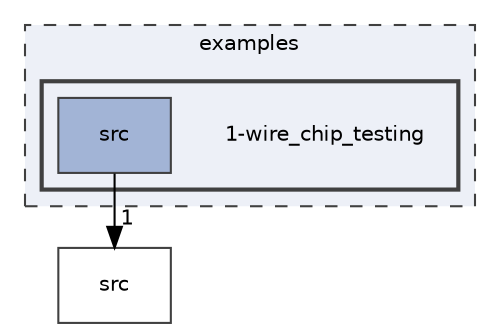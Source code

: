 digraph "examples/1-wire_chip_testing"
{
 // INTERACTIVE_SVG=YES
 // LATEX_PDF_SIZE
  edge [fontname="Helvetica",fontsize="10",labelfontname="Helvetica",labelfontsize="10"];
  node [fontname="Helvetica",fontsize="10",shape=record];
  compound=true
  subgraph clusterdir_d28a4824dc47e487b107a5db32ef43c4 {
    graph [ bgcolor="#edf0f7", pencolor="grey25", style="filled,dashed,", label="examples", fontname="Helvetica", fontsize="10", URL="dir_d28a4824dc47e487b107a5db32ef43c4.html"]
  subgraph clusterdir_973248e9f07cd884876c190aa332878d {
    graph [ bgcolor="#edf0f7", pencolor="grey25", style="filled,bold,", label="", fontname="Helvetica", fontsize="10", URL="dir_973248e9f07cd884876c190aa332878d.html"]
    dir_973248e9f07cd884876c190aa332878d [shape=plaintext, label="1-wire_chip_testing"];
  dir_427d277d5a4ceb1791fc552ec6aa6803 [shape=box, label="src", style="filled,", fillcolor="#a2b4d6", color="grey25", URL="dir_427d277d5a4ceb1791fc552ec6aa6803.html"];
  }
  }
  dir_68267d1309a1af8e8297ef4c3efbcdba [shape=box, label="src", style="", fillcolor="#edf0f7", color="grey25", URL="dir_68267d1309a1af8e8297ef4c3efbcdba.html"];
  dir_427d277d5a4ceb1791fc552ec6aa6803->dir_68267d1309a1af8e8297ef4c3efbcdba [headlabel="1", labeldistance=1.5 headhref="dir_000002_000003.html"];
}
